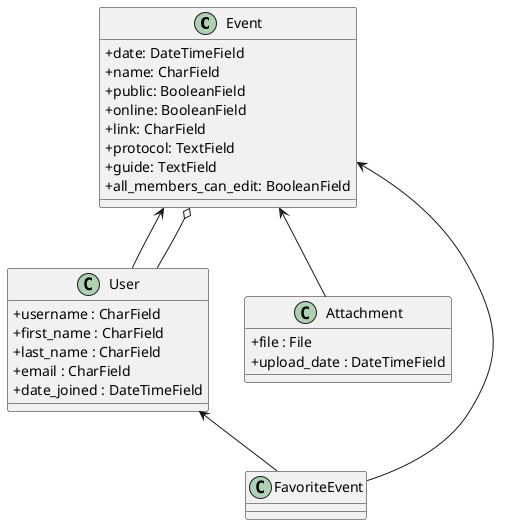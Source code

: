 @startuml
skinparam classAttributeIconSize 0
class Event {
    +date: DateTimeField
    +name: CharField
    +public: BooleanField
    +online: BooleanField
    +link: CharField
    +protocol: TextField
    +guide: TextField
    +all_members_can_edit: BooleanField
}

class User {
+username : CharField
+first_name : CharField
+last_name : CharField
+email : CharField
+date_joined : DateTimeField
}
class Attachment {
    +file : File
    +upload_date : DateTimeField
}
class FavoriteEvent {
}
Event <-- FavoriteEvent
User <-- FavoriteEvent
Event <-- Attachment
Event <-- User
Event o-- User

@enduml